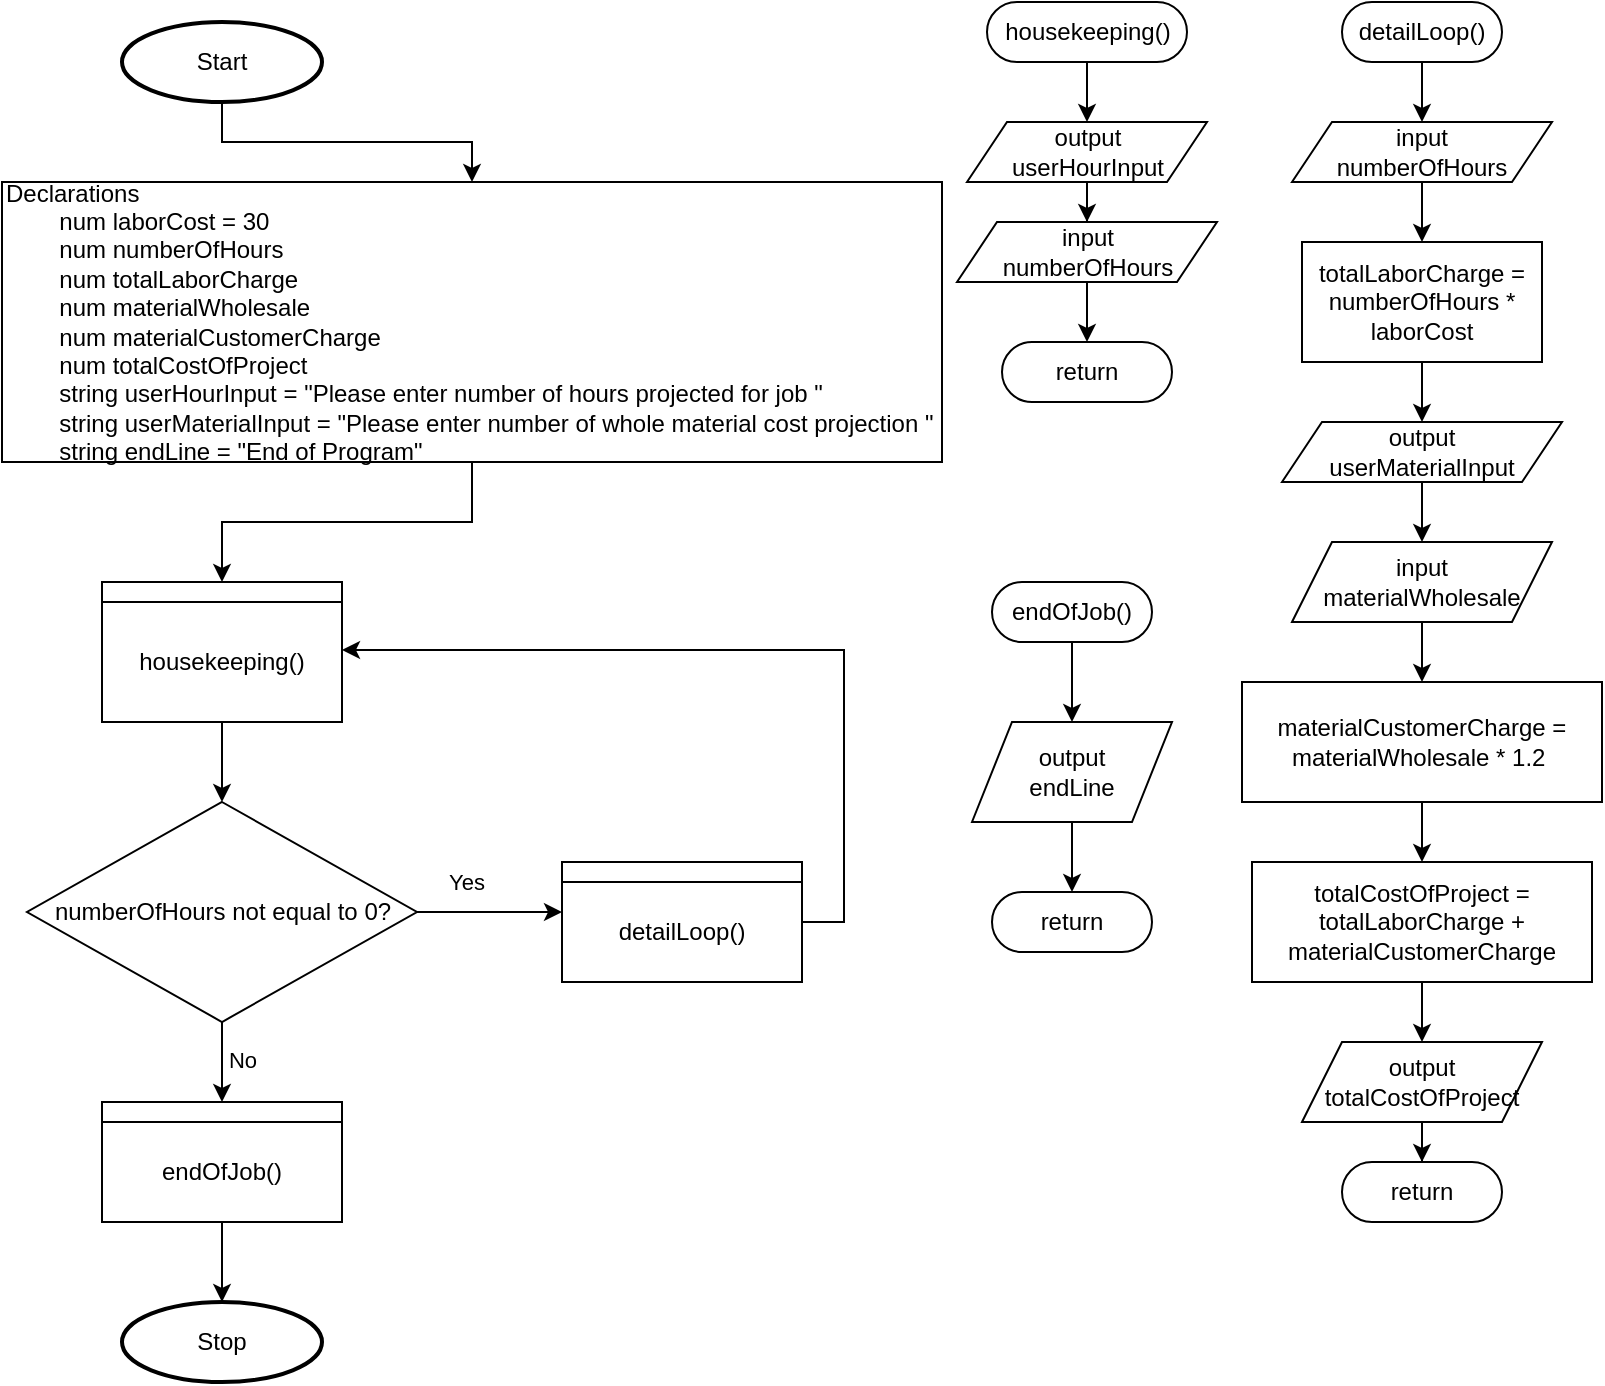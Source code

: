 <mxfile version="26.1.1">
  <diagram name="Page-1" id="s_aBKpre82BWh4jgL9ms">
    <mxGraphModel dx="2074" dy="1204" grid="1" gridSize="10" guides="1" tooltips="1" connect="1" arrows="1" fold="1" page="1" pageScale="1" pageWidth="850" pageHeight="1100" math="0" shadow="0">
      <root>
        <mxCell id="0" />
        <mxCell id="1" parent="0" />
        <mxCell id="bkKvWGFpbLq40prN3T83-26" style="edgeStyle=orthogonalEdgeStyle;rounded=0;orthogonalLoop=1;jettySize=auto;html=1;" edge="1" parent="1" source="bkKvWGFpbLq40prN3T83-2" target="bkKvWGFpbLq40prN3T83-21">
          <mxGeometry relative="1" as="geometry" />
        </mxCell>
        <mxCell id="bkKvWGFpbLq40prN3T83-2" value="housekeeping()" style="html=1;dashed=0;whiteSpace=wrap;shape=mxgraph.dfd.start" vertex="1" parent="1">
          <mxGeometry x="492.5" width="100" height="30" as="geometry" />
        </mxCell>
        <mxCell id="bkKvWGFpbLq40prN3T83-8" style="edgeStyle=orthogonalEdgeStyle;rounded=0;orthogonalLoop=1;jettySize=auto;html=1;entryX=0.5;entryY=0;entryDx=0;entryDy=0;" edge="1" parent="1" source="bkKvWGFpbLq40prN3T83-3" target="bkKvWGFpbLq40prN3T83-4">
          <mxGeometry relative="1" as="geometry" />
        </mxCell>
        <mxCell id="bkKvWGFpbLq40prN3T83-3" value="Start" style="strokeWidth=2;html=1;shape=mxgraph.flowchart.start_1;whiteSpace=wrap;" vertex="1" parent="1">
          <mxGeometry x="60" y="10" width="100" height="40" as="geometry" />
        </mxCell>
        <mxCell id="bkKvWGFpbLq40prN3T83-7" style="edgeStyle=orthogonalEdgeStyle;rounded=0;orthogonalLoop=1;jettySize=auto;html=1;entryX=0.5;entryY=0;entryDx=0;entryDy=0;" edge="1" parent="1" source="bkKvWGFpbLq40prN3T83-4" target="bkKvWGFpbLq40prN3T83-5">
          <mxGeometry relative="1" as="geometry" />
        </mxCell>
        <mxCell id="bkKvWGFpbLq40prN3T83-4" value="Declarations&lt;div&gt;&lt;span style=&quot;white-space: pre;&quot;&gt;&#x9;&lt;/span&gt;num laborCost = 30&lt;br&gt;&lt;/div&gt;&lt;div&gt;&lt;span style=&quot;white-space: pre;&quot;&gt;&#x9;&lt;/span&gt;num numberOfHours&lt;br&gt;&lt;/div&gt;&lt;div&gt;&lt;span style=&quot;white-space: pre;&quot;&gt;&#x9;&lt;/span&gt;num totalLaborCharge&lt;br&gt;&lt;/div&gt;&lt;div&gt;&lt;span style=&quot;white-space: pre;&quot;&gt;&#x9;&lt;/span&gt;num materialWholesale&lt;br&gt;&lt;/div&gt;&lt;div&gt;&lt;span style=&quot;white-space: pre;&quot;&gt;&#x9;&lt;/span&gt;num materialCustomerCharge&lt;/div&gt;&lt;div&gt;&lt;span style=&quot;white-space: pre;&quot;&gt;&#x9;&lt;/span&gt;num totalCostOfProject&lt;br&gt;&lt;/div&gt;&lt;div&gt;&lt;span style=&quot;white-space: pre;&quot;&gt;&#x9;&lt;/span&gt;string userHourInput = &quot;Please enter number of hours projected for job &quot;&lt;/div&gt;&lt;div&gt;&lt;span style=&quot;white-space: pre;&quot;&gt;&#x9;&lt;/span&gt;string userMaterialInput = &quot;Please enter number of whole material cost projection &quot;&lt;br&gt;&lt;/div&gt;&lt;div&gt;&lt;span style=&quot;white-space: pre;&quot;&gt;&#x9;&lt;/span&gt;string endLine = &quot;End of Program&quot;&amp;nbsp;&lt;br&gt;&lt;/div&gt;" style="whiteSpace=wrap;html=1;align=left;" vertex="1" parent="1">
          <mxGeometry y="90" width="470" height="140" as="geometry" />
        </mxCell>
        <mxCell id="bkKvWGFpbLq40prN3T83-5" value="" style="whiteSpace=wrap;html=1;" vertex="1" parent="1">
          <mxGeometry x="50" y="290" width="120" height="60" as="geometry" />
        </mxCell>
        <mxCell id="bkKvWGFpbLq40prN3T83-10" style="edgeStyle=orthogonalEdgeStyle;rounded=0;orthogonalLoop=1;jettySize=auto;html=1;" edge="1" parent="1" source="bkKvWGFpbLq40prN3T83-6" target="bkKvWGFpbLq40prN3T83-9">
          <mxGeometry relative="1" as="geometry" />
        </mxCell>
        <mxCell id="bkKvWGFpbLq40prN3T83-6" value="housekeeping()" style="whiteSpace=wrap;html=1;" vertex="1" parent="1">
          <mxGeometry x="50" y="300" width="120" height="60" as="geometry" />
        </mxCell>
        <mxCell id="bkKvWGFpbLq40prN3T83-13" style="edgeStyle=orthogonalEdgeStyle;rounded=0;orthogonalLoop=1;jettySize=auto;html=1;entryX=0.5;entryY=0;entryDx=0;entryDy=0;" edge="1" parent="1" source="bkKvWGFpbLq40prN3T83-9" target="bkKvWGFpbLq40prN3T83-11">
          <mxGeometry relative="1" as="geometry" />
        </mxCell>
        <mxCell id="bkKvWGFpbLq40prN3T83-14" value="No" style="edgeLabel;html=1;align=center;verticalAlign=middle;resizable=0;points=[];" vertex="1" connectable="0" parent="bkKvWGFpbLq40prN3T83-13">
          <mxGeometry x="-0.05" y="2" relative="1" as="geometry">
            <mxPoint x="8" as="offset" />
          </mxGeometry>
        </mxCell>
        <mxCell id="bkKvWGFpbLq40prN3T83-9" value="numberOfHours not equal to 0?" style="rhombus;whiteSpace=wrap;html=1;" vertex="1" parent="1">
          <mxGeometry x="12.5" y="400" width="195" height="110" as="geometry" />
        </mxCell>
        <mxCell id="bkKvWGFpbLq40prN3T83-11" value="" style="whiteSpace=wrap;html=1;" vertex="1" parent="1">
          <mxGeometry x="50" y="550" width="120" height="60" as="geometry" />
        </mxCell>
        <mxCell id="bkKvWGFpbLq40prN3T83-16" style="edgeStyle=orthogonalEdgeStyle;rounded=0;orthogonalLoop=1;jettySize=auto;html=1;" edge="1" parent="1" source="bkKvWGFpbLq40prN3T83-12" target="bkKvWGFpbLq40prN3T83-15">
          <mxGeometry relative="1" as="geometry" />
        </mxCell>
        <mxCell id="bkKvWGFpbLq40prN3T83-12" value="endOfJob()" style="whiteSpace=wrap;html=1;" vertex="1" parent="1">
          <mxGeometry x="50" y="560" width="120" height="50" as="geometry" />
        </mxCell>
        <mxCell id="bkKvWGFpbLq40prN3T83-15" value="Stop" style="strokeWidth=2;html=1;shape=mxgraph.flowchart.start_1;whiteSpace=wrap;" vertex="1" parent="1">
          <mxGeometry x="60" y="650" width="100" height="40" as="geometry" />
        </mxCell>
        <mxCell id="bkKvWGFpbLq40prN3T83-55" style="edgeStyle=orthogonalEdgeStyle;rounded=0;orthogonalLoop=1;jettySize=auto;html=1;jumpStyle=line;entryX=1;entryY=0.4;entryDx=0;entryDy=0;entryPerimeter=0;" edge="1" parent="1" source="bkKvWGFpbLq40prN3T83-17" target="bkKvWGFpbLq40prN3T83-6">
          <mxGeometry relative="1" as="geometry">
            <mxPoint x="420" y="310" as="targetPoint" />
            <Array as="points">
              <mxPoint x="421" y="460" />
              <mxPoint x="421" y="324" />
            </Array>
          </mxGeometry>
        </mxCell>
        <mxCell id="bkKvWGFpbLq40prN3T83-17" value="" style="whiteSpace=wrap;html=1;" vertex="1" parent="1">
          <mxGeometry x="280" y="430" width="120" height="60" as="geometry" />
        </mxCell>
        <mxCell id="bkKvWGFpbLq40prN3T83-18" value="detailLoop()" style="whiteSpace=wrap;html=1;" vertex="1" parent="1">
          <mxGeometry x="280" y="440" width="120" height="50" as="geometry" />
        </mxCell>
        <mxCell id="bkKvWGFpbLq40prN3T83-25" style="edgeStyle=orthogonalEdgeStyle;rounded=0;orthogonalLoop=1;jettySize=auto;html=1;" edge="1" parent="1" source="bkKvWGFpbLq40prN3T83-21" target="bkKvWGFpbLq40prN3T83-24">
          <mxGeometry relative="1" as="geometry" />
        </mxCell>
        <mxCell id="bkKvWGFpbLq40prN3T83-21" value="output&lt;div&gt;userHourInput&lt;/div&gt;" style="shape=parallelogram;perimeter=parallelogramPerimeter;whiteSpace=wrap;html=1;fixedSize=1;" vertex="1" parent="1">
          <mxGeometry x="482.5" y="60" width="120" height="30" as="geometry" />
        </mxCell>
        <mxCell id="bkKvWGFpbLq40prN3T83-22" style="edgeStyle=orthogonalEdgeStyle;rounded=0;orthogonalLoop=1;jettySize=auto;html=1;" edge="1" parent="1" source="bkKvWGFpbLq40prN3T83-9">
          <mxGeometry relative="1" as="geometry">
            <mxPoint x="280" y="455" as="targetPoint" />
          </mxGeometry>
        </mxCell>
        <mxCell id="bkKvWGFpbLq40prN3T83-34" value="Yes" style="edgeLabel;html=1;align=center;verticalAlign=middle;resizable=0;points=[];" vertex="1" connectable="0" parent="bkKvWGFpbLq40prN3T83-22">
          <mxGeometry x="-0.356" y="-4" relative="1" as="geometry">
            <mxPoint x="1" y="-19" as="offset" />
          </mxGeometry>
        </mxCell>
        <mxCell id="bkKvWGFpbLq40prN3T83-37" style="edgeStyle=orthogonalEdgeStyle;rounded=0;orthogonalLoop=1;jettySize=auto;html=1;" edge="1" parent="1" source="bkKvWGFpbLq40prN3T83-24" target="bkKvWGFpbLq40prN3T83-32">
          <mxGeometry relative="1" as="geometry" />
        </mxCell>
        <mxCell id="bkKvWGFpbLq40prN3T83-24" value="input&lt;div&gt;numberOfHours&lt;/div&gt;" style="shape=parallelogram;perimeter=parallelogramPerimeter;whiteSpace=wrap;html=1;fixedSize=1;" vertex="1" parent="1">
          <mxGeometry x="477.5" y="110" width="130" height="30" as="geometry" />
        </mxCell>
        <mxCell id="bkKvWGFpbLq40prN3T83-31" style="edgeStyle=orthogonalEdgeStyle;rounded=0;orthogonalLoop=1;jettySize=auto;html=1;" edge="1" parent="1" source="bkKvWGFpbLq40prN3T83-28" target="bkKvWGFpbLq40prN3T83-29">
          <mxGeometry relative="1" as="geometry" />
        </mxCell>
        <mxCell id="bkKvWGFpbLq40prN3T83-28" value="output&lt;div&gt;userMaterialInput&lt;/div&gt;" style="shape=parallelogram;perimeter=parallelogramPerimeter;whiteSpace=wrap;html=1;fixedSize=1;" vertex="1" parent="1">
          <mxGeometry x="640" y="210" width="140" height="30" as="geometry" />
        </mxCell>
        <mxCell id="bkKvWGFpbLq40prN3T83-44" style="edgeStyle=orthogonalEdgeStyle;rounded=0;orthogonalLoop=1;jettySize=auto;html=1;" edge="1" parent="1" source="bkKvWGFpbLq40prN3T83-29" target="bkKvWGFpbLq40prN3T83-43">
          <mxGeometry relative="1" as="geometry" />
        </mxCell>
        <mxCell id="bkKvWGFpbLq40prN3T83-29" value="input&lt;div&gt;materialWholesale&lt;/div&gt;" style="shape=parallelogram;perimeter=parallelogramPerimeter;whiteSpace=wrap;html=1;fixedSize=1;size=20;" vertex="1" parent="1">
          <mxGeometry x="645" y="270" width="130" height="40" as="geometry" />
        </mxCell>
        <mxCell id="bkKvWGFpbLq40prN3T83-32" value="return" style="html=1;dashed=0;whiteSpace=wrap;shape=mxgraph.dfd.start" vertex="1" parent="1">
          <mxGeometry x="500" y="170" width="85" height="30" as="geometry" />
        </mxCell>
        <mxCell id="bkKvWGFpbLq40prN3T83-40" style="edgeStyle=orthogonalEdgeStyle;rounded=0;orthogonalLoop=1;jettySize=auto;html=1;" edge="1" parent="1" source="bkKvWGFpbLq40prN3T83-35" target="bkKvWGFpbLq40prN3T83-39">
          <mxGeometry relative="1" as="geometry" />
        </mxCell>
        <mxCell id="bkKvWGFpbLq40prN3T83-35" value="detailLoop()" style="html=1;dashed=0;whiteSpace=wrap;shape=mxgraph.dfd.start" vertex="1" parent="1">
          <mxGeometry x="670" width="80" height="30" as="geometry" />
        </mxCell>
        <mxCell id="bkKvWGFpbLq40prN3T83-42" style="edgeStyle=orthogonalEdgeStyle;rounded=0;orthogonalLoop=1;jettySize=auto;html=1;" edge="1" parent="1" source="bkKvWGFpbLq40prN3T83-36" target="bkKvWGFpbLq40prN3T83-28">
          <mxGeometry relative="1" as="geometry" />
        </mxCell>
        <mxCell id="bkKvWGFpbLq40prN3T83-36" value="totalLaborCharge = numberOfHours * laborCost" style="whiteSpace=wrap;html=1;" vertex="1" parent="1">
          <mxGeometry x="650" y="120" width="120" height="60" as="geometry" />
        </mxCell>
        <mxCell id="bkKvWGFpbLq40prN3T83-41" style="edgeStyle=orthogonalEdgeStyle;rounded=0;orthogonalLoop=1;jettySize=auto;html=1;" edge="1" parent="1" source="bkKvWGFpbLq40prN3T83-39" target="bkKvWGFpbLq40prN3T83-36">
          <mxGeometry relative="1" as="geometry" />
        </mxCell>
        <mxCell id="bkKvWGFpbLq40prN3T83-39" value="input&lt;div&gt;numberOfHours&lt;/div&gt;" style="shape=parallelogram;perimeter=parallelogramPerimeter;whiteSpace=wrap;html=1;fixedSize=1;" vertex="1" parent="1">
          <mxGeometry x="645" y="60" width="130" height="30" as="geometry" />
        </mxCell>
        <mxCell id="bkKvWGFpbLq40prN3T83-48" style="edgeStyle=orthogonalEdgeStyle;rounded=0;orthogonalLoop=1;jettySize=auto;html=1;" edge="1" parent="1" source="bkKvWGFpbLq40prN3T83-43" target="bkKvWGFpbLq40prN3T83-45">
          <mxGeometry relative="1" as="geometry" />
        </mxCell>
        <mxCell id="bkKvWGFpbLq40prN3T83-43" value="materialCustomerCharge = materialWholesale * 1.2&amp;nbsp;" style="whiteSpace=wrap;html=1;" vertex="1" parent="1">
          <mxGeometry x="620" y="340" width="180" height="60" as="geometry" />
        </mxCell>
        <mxCell id="bkKvWGFpbLq40prN3T83-50" style="edgeStyle=orthogonalEdgeStyle;rounded=0;orthogonalLoop=1;jettySize=auto;html=1;" edge="1" parent="1" source="bkKvWGFpbLq40prN3T83-45" target="bkKvWGFpbLq40prN3T83-49">
          <mxGeometry relative="1" as="geometry" />
        </mxCell>
        <mxCell id="bkKvWGFpbLq40prN3T83-45" value="totalCostOfProject = totalLaborCharge + materialCustomerCharge" style="whiteSpace=wrap;html=1;" vertex="1" parent="1">
          <mxGeometry x="625" y="430" width="170" height="60" as="geometry" />
        </mxCell>
        <mxCell id="bkKvWGFpbLq40prN3T83-57" style="edgeStyle=orthogonalEdgeStyle;rounded=0;orthogonalLoop=1;jettySize=auto;html=1;" edge="1" parent="1" source="bkKvWGFpbLq40prN3T83-49" target="bkKvWGFpbLq40prN3T83-56">
          <mxGeometry relative="1" as="geometry" />
        </mxCell>
        <mxCell id="bkKvWGFpbLq40prN3T83-49" value="output&lt;div&gt;totalCostOfProject&lt;/div&gt;" style="shape=parallelogram;perimeter=parallelogramPerimeter;whiteSpace=wrap;html=1;fixedSize=1;" vertex="1" parent="1">
          <mxGeometry x="650" y="520" width="120" height="40" as="geometry" />
        </mxCell>
        <mxCell id="bkKvWGFpbLq40prN3T83-56" value="return" style="html=1;dashed=0;whiteSpace=wrap;shape=mxgraph.dfd.start" vertex="1" parent="1">
          <mxGeometry x="670" y="580" width="80" height="30" as="geometry" />
        </mxCell>
        <mxCell id="bkKvWGFpbLq40prN3T83-61" style="edgeStyle=orthogonalEdgeStyle;rounded=0;orthogonalLoop=1;jettySize=auto;html=1;" edge="1" parent="1" source="bkKvWGFpbLq40prN3T83-58" target="bkKvWGFpbLq40prN3T83-59">
          <mxGeometry relative="1" as="geometry" />
        </mxCell>
        <mxCell id="bkKvWGFpbLq40prN3T83-58" value="endOfJob()" style="html=1;dashed=0;whiteSpace=wrap;shape=mxgraph.dfd.start" vertex="1" parent="1">
          <mxGeometry x="495" y="290" width="80" height="30" as="geometry" />
        </mxCell>
        <mxCell id="bkKvWGFpbLq40prN3T83-62" style="edgeStyle=orthogonalEdgeStyle;rounded=0;orthogonalLoop=1;jettySize=auto;html=1;" edge="1" parent="1" source="bkKvWGFpbLq40prN3T83-59" target="bkKvWGFpbLq40prN3T83-60">
          <mxGeometry relative="1" as="geometry" />
        </mxCell>
        <mxCell id="bkKvWGFpbLq40prN3T83-59" value="output&lt;div&gt;endLine&lt;/div&gt;" style="shape=parallelogram;perimeter=parallelogramPerimeter;whiteSpace=wrap;html=1;dashed=0;" vertex="1" parent="1">
          <mxGeometry x="485" y="360" width="100" height="50" as="geometry" />
        </mxCell>
        <mxCell id="bkKvWGFpbLq40prN3T83-60" value="return" style="html=1;dashed=0;whiteSpace=wrap;shape=mxgraph.dfd.start" vertex="1" parent="1">
          <mxGeometry x="495" y="445" width="80" height="30" as="geometry" />
        </mxCell>
      </root>
    </mxGraphModel>
  </diagram>
</mxfile>
